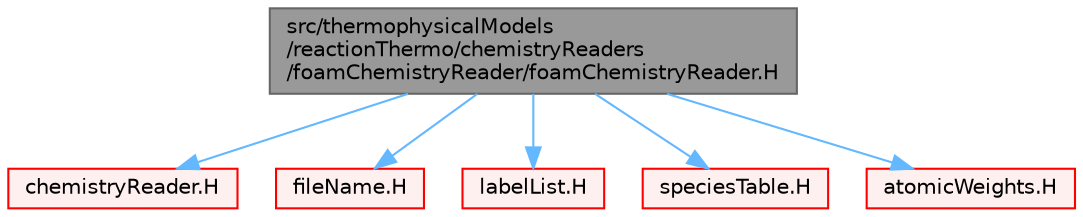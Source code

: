 digraph "src/thermophysicalModels/reactionThermo/chemistryReaders/foamChemistryReader/foamChemistryReader.H"
{
 // LATEX_PDF_SIZE
  bgcolor="transparent";
  edge [fontname=Helvetica,fontsize=10,labelfontname=Helvetica,labelfontsize=10];
  node [fontname=Helvetica,fontsize=10,shape=box,height=0.2,width=0.4];
  Node1 [id="Node000001",label="src/thermophysicalModels\l/reactionThermo/chemistryReaders\l/foamChemistryReader/foamChemistryReader.H",height=0.2,width=0.4,color="gray40", fillcolor="grey60", style="filled", fontcolor="black",tooltip=" "];
  Node1 -> Node2 [id="edge1_Node000001_Node000002",color="steelblue1",style="solid",tooltip=" "];
  Node2 [id="Node000002",label="chemistryReader.H",height=0.2,width=0.4,color="red", fillcolor="#FFF0F0", style="filled",URL="$chemistryReader_8H.html",tooltip=" "];
  Node1 -> Node47 [id="edge2_Node000001_Node000047",color="steelblue1",style="solid",tooltip=" "];
  Node47 [id="Node000047",label="fileName.H",height=0.2,width=0.4,color="red", fillcolor="#FFF0F0", style="filled",URL="$fileName_8H.html",tooltip=" "];
  Node1 -> Node132 [id="edge3_Node000001_Node000132",color="steelblue1",style="solid",tooltip=" "];
  Node132 [id="Node000132",label="labelList.H",height=0.2,width=0.4,color="red", fillcolor="#FFF0F0", style="filled",URL="$labelList_8H.html",tooltip=" "];
  Node1 -> Node98 [id="edge4_Node000001_Node000098",color="steelblue1",style="solid",tooltip=" "];
  Node98 [id="Node000098",label="speciesTable.H",height=0.2,width=0.4,color="red", fillcolor="#FFF0F0", style="filled",URL="$speciesTable_8H.html",tooltip=" "];
  Node1 -> Node182 [id="edge5_Node000001_Node000182",color="steelblue1",style="solid",tooltip=" "];
  Node182 [id="Node000182",label="atomicWeights.H",height=0.2,width=0.4,color="red", fillcolor="#FFF0F0", style="filled",URL="$atomicWeights_8H.html",tooltip=" "];
}
